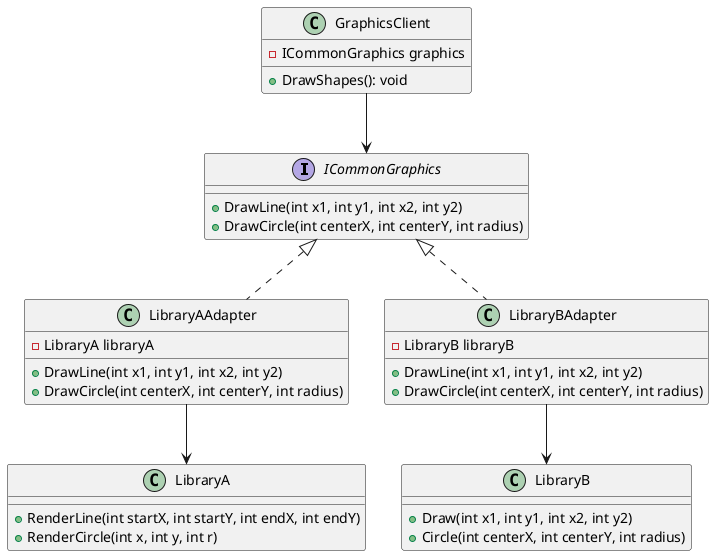 @startuml
interface ICommonGraphics {
    +DrawLine(int x1, int y1, int x2, int y2)
    +DrawCircle(int centerX, int centerY, int radius)
}

class LibraryA {
    +RenderLine(int startX, int startY, int endX, int endY)
    +RenderCircle(int x, int y, int r)
}

class LibraryB {
    +Draw(int x1, int y1, int x2, int y2)
    +Circle(int centerX, int centerY, int radius)
}

class LibraryAAdapter implements ICommonGraphics {
    -LibraryA libraryA
    +DrawLine(int x1, int y1, int x2, int y2)
    +DrawCircle(int centerX, int centerY, int radius)
}

class LibraryBAdapter implements ICommonGraphics {
    -LibraryB libraryB
    +DrawLine(int x1, int y1, int x2, int y2)
    +DrawCircle(int centerX, int centerY, int radius)
}

class GraphicsClient {
    -ICommonGraphics graphics
    +DrawShapes(): void
}

LibraryAAdapter --> LibraryA
LibraryBAdapter --> LibraryB
GraphicsClient --> ICommonGraphics
@enduml
